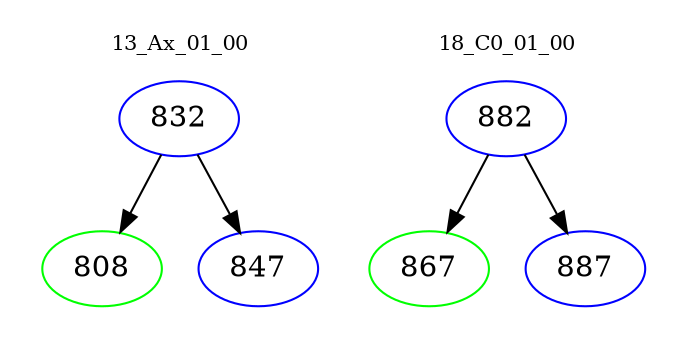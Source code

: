 digraph{
subgraph cluster_0 {
color = white
label = "13_Ax_01_00";
fontsize=10;
T0_832 [label="832", color="blue"]
T0_832 -> T0_808 [color="black"]
T0_808 [label="808", color="green"]
T0_832 -> T0_847 [color="black"]
T0_847 [label="847", color="blue"]
}
subgraph cluster_1 {
color = white
label = "18_C0_01_00";
fontsize=10;
T1_882 [label="882", color="blue"]
T1_882 -> T1_867 [color="black"]
T1_867 [label="867", color="green"]
T1_882 -> T1_887 [color="black"]
T1_887 [label="887", color="blue"]
}
}

